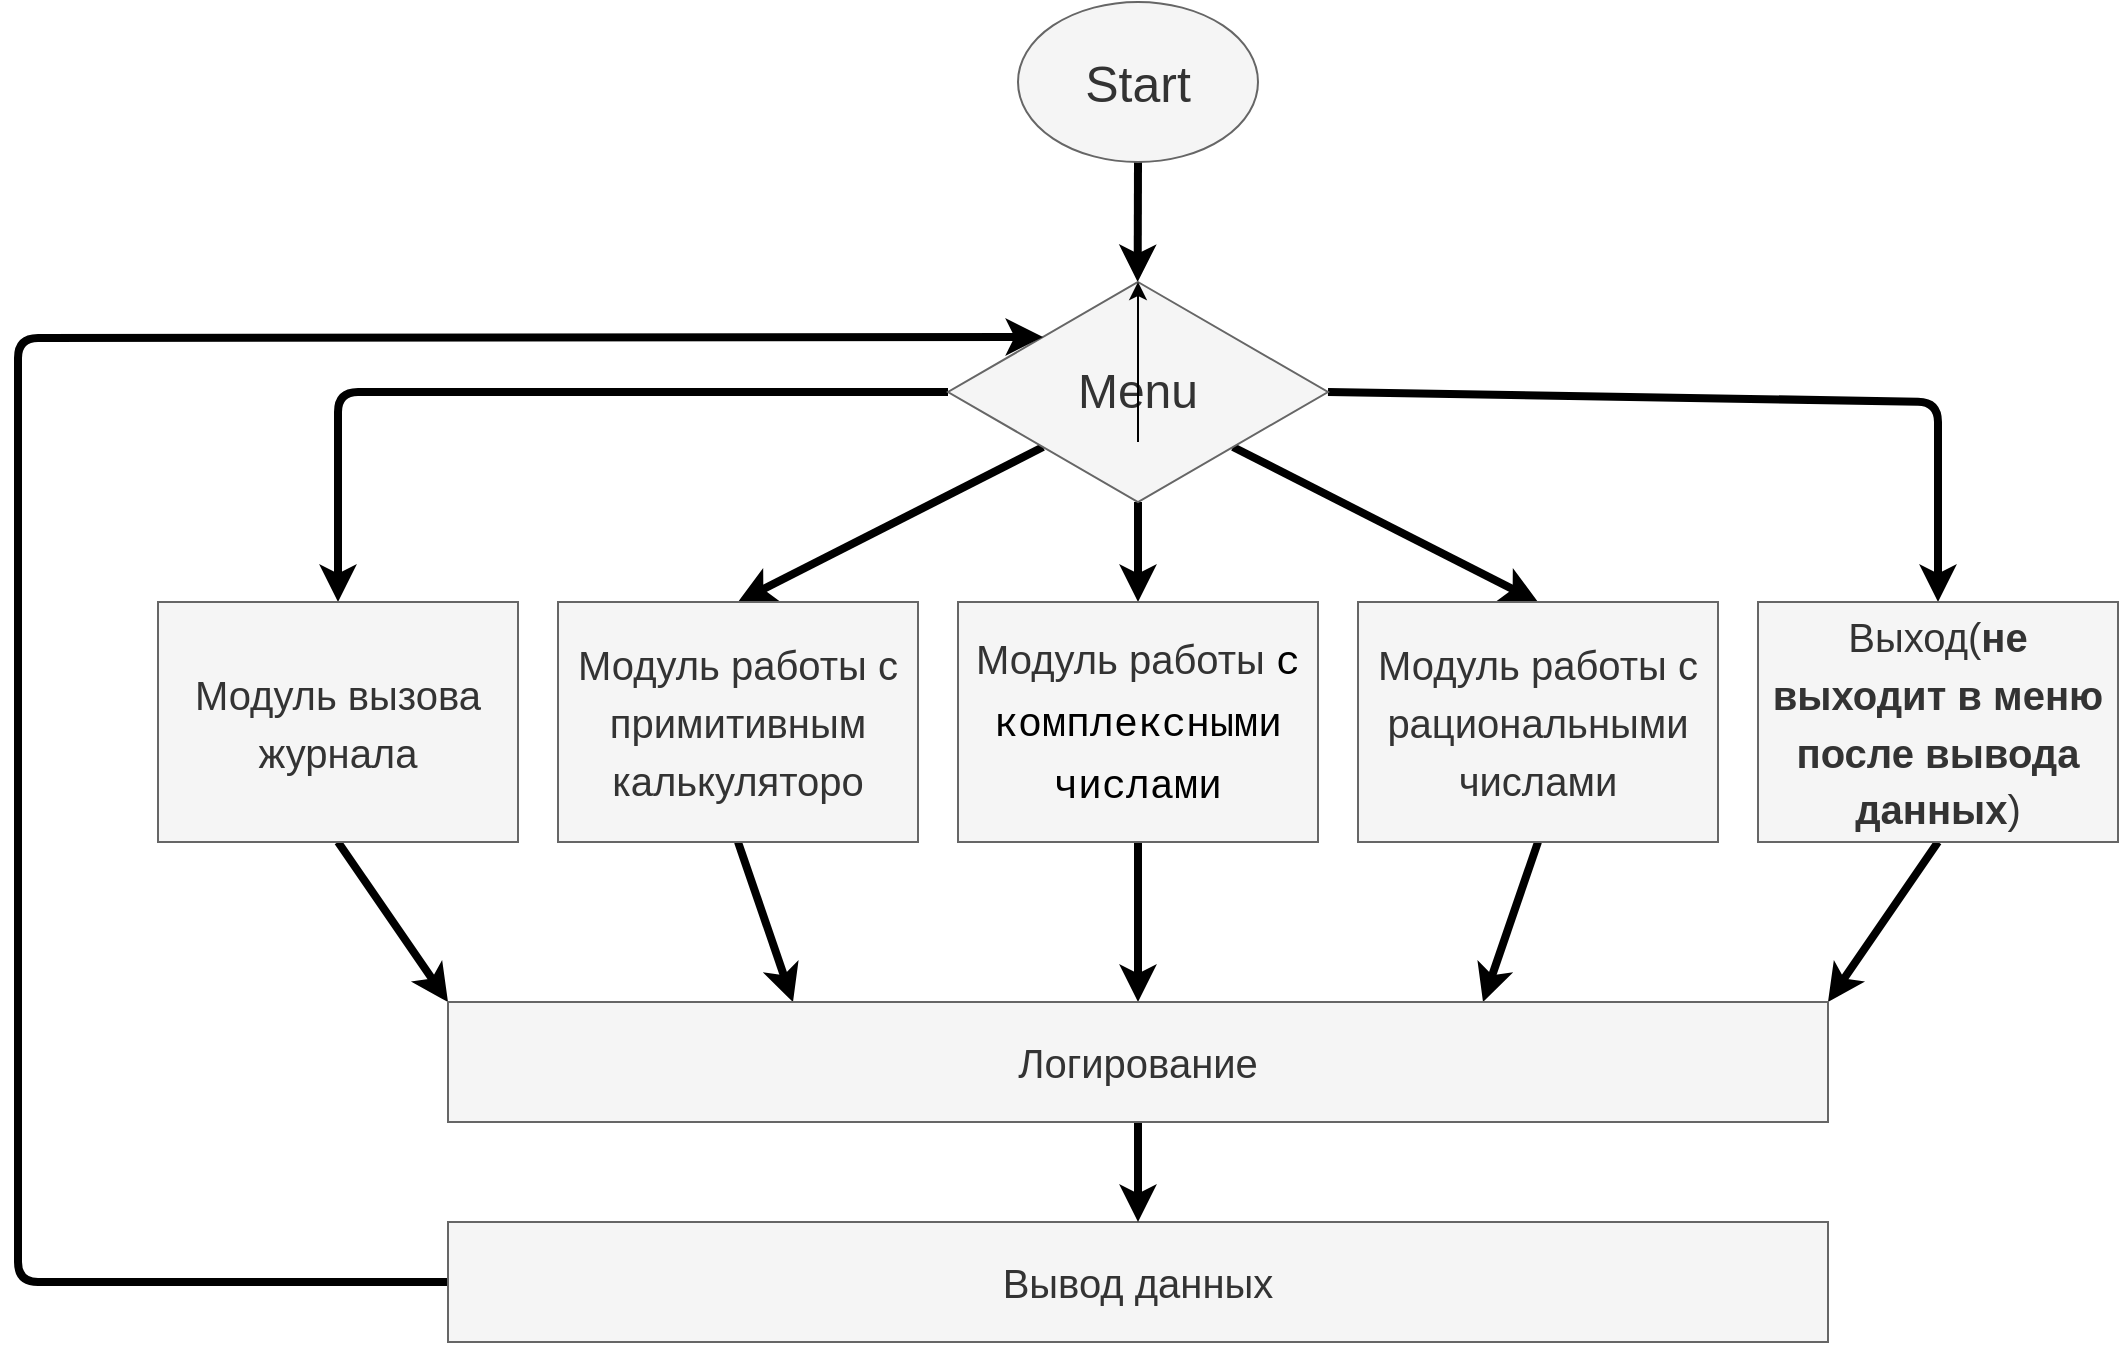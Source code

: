<mxfile>
    <diagram id="U30AVJtmtA1cg2tHa65M" name="Страница 1">
        <mxGraphModel dx="1923" dy="780" grid="1" gridSize="10" guides="1" tooltips="1" connect="1" arrows="1" fold="1" page="1" pageScale="1" pageWidth="827" pageHeight="1169" math="0" shadow="0">
            <root>
                <mxCell id="0"/>
                <mxCell id="1" parent="0"/>
                <mxCell id="12" style="edgeStyle=none;html=1;exitX=0.5;exitY=1;exitDx=0;exitDy=0;fontSize=24;strokeWidth=4;" edge="1" parent="1" source="3">
                    <mxGeometry relative="1" as="geometry">
                        <mxPoint x="399.824" y="200" as="targetPoint"/>
                    </mxGeometry>
                </mxCell>
                <mxCell id="3" value="&lt;font style=&quot;font-size: 25px&quot;&gt;Start&lt;/font&gt;" style="ellipse;whiteSpace=wrap;html=1;strokeColor=#666666;fillColor=#f5f5f5;fontColor=#333333;" vertex="1" parent="1">
                    <mxGeometry x="340" y="60" width="120" height="80" as="geometry"/>
                </mxCell>
                <mxCell id="15" style="edgeStyle=none;html=1;exitX=0;exitY=1;exitDx=0;exitDy=0;entryX=0.5;entryY=0;entryDx=0;entryDy=0;fontSize=20;strokeWidth=4;" edge="1" parent="1" source="4" target="10">
                    <mxGeometry relative="1" as="geometry"/>
                </mxCell>
                <mxCell id="19" style="edgeStyle=none;html=1;exitX=1;exitY=1;exitDx=0;exitDy=0;entryX=0.5;entryY=0;entryDx=0;entryDy=0;fontSize=20;fontColor=#000000;strokeWidth=4;" edge="1" parent="1" source="4" target="18">
                    <mxGeometry relative="1" as="geometry"/>
                </mxCell>
                <mxCell id="22" style="edgeStyle=none;html=1;exitX=0.5;exitY=1;exitDx=0;exitDy=0;entryX=0.5;entryY=0;entryDx=0;entryDy=0;fontSize=20;fontColor=#000000;strokeWidth=4;" edge="1" parent="1" source="4" target="16">
                    <mxGeometry relative="1" as="geometry"/>
                </mxCell>
                <mxCell id="37" style="edgeStyle=none;html=1;exitX=0;exitY=0.5;exitDx=0;exitDy=0;entryX=0.5;entryY=0;entryDx=0;entryDy=0;fontSize=20;fontColor=#000000;strokeWidth=4;" edge="1" parent="1" source="4" target="13">
                    <mxGeometry relative="1" as="geometry">
                        <Array as="points">
                            <mxPoint y="255"/>
                        </Array>
                    </mxGeometry>
                </mxCell>
                <mxCell id="38" style="edgeStyle=none;html=1;exitX=1;exitY=0.5;exitDx=0;exitDy=0;entryX=0.5;entryY=0;entryDx=0;entryDy=0;fontSize=20;fontColor=#000000;strokeWidth=4;" edge="1" parent="1" source="4" target="20">
                    <mxGeometry relative="1" as="geometry">
                        <Array as="points">
                            <mxPoint x="800" y="260"/>
                        </Array>
                    </mxGeometry>
                </mxCell>
                <mxCell id="4" value="&lt;font style=&quot;font-size: 24px&quot;&gt;Menu&lt;/font&gt;" style="rhombus;whiteSpace=wrap;html=1;strokeColor=#666666;fillColor=#f5f5f5;fontColor=#333333;" vertex="1" parent="1">
                    <mxGeometry x="305" y="200" width="190" height="110" as="geometry"/>
                </mxCell>
                <mxCell id="9" style="edgeStyle=none;html=1;exitX=0.5;exitY=1;exitDx=0;exitDy=0;entryX=0.5;entryY=0;entryDx=0;entryDy=0;fontSize=24;" edge="1" parent="1" target="4">
                    <mxGeometry relative="1" as="geometry">
                        <mxPoint x="400" y="280" as="sourcePoint"/>
                    </mxGeometry>
                </mxCell>
                <mxCell id="29" style="edgeStyle=none;html=1;exitX=0.5;exitY=1;exitDx=0;exitDy=0;entryX=0.25;entryY=0;entryDx=0;entryDy=0;fontSize=20;fontColor=#000000;strokeWidth=4;" edge="1" parent="1" source="10" target="27">
                    <mxGeometry relative="1" as="geometry"/>
                </mxCell>
                <mxCell id="10" value="&lt;font style=&quot;font-size: 20px&quot;&gt;Модуль работы с примитивным калькуляторо&lt;/font&gt;" style="rounded=0;whiteSpace=wrap;html=1;fontSize=24;strokeColor=#666666;fillColor=#f5f5f5;fontColor=#333333;" vertex="1" parent="1">
                    <mxGeometry x="110" y="360" width="180" height="120" as="geometry"/>
                </mxCell>
                <mxCell id="35" style="edgeStyle=none;html=1;exitX=0.5;exitY=1;exitDx=0;exitDy=0;entryX=0;entryY=0;entryDx=0;entryDy=0;fontSize=20;fontColor=#000000;strokeWidth=4;" edge="1" parent="1" source="13" target="27">
                    <mxGeometry relative="1" as="geometry"/>
                </mxCell>
                <mxCell id="13" value="&lt;font style=&quot;font-size: 20px&quot;&gt;Модуль вызова журнала&lt;/font&gt;" style="rounded=0;whiteSpace=wrap;html=1;fontSize=24;strokeColor=#666666;fillColor=#f5f5f5;fontColor=#333333;" vertex="1" parent="1">
                    <mxGeometry x="-90" y="360" width="180" height="120" as="geometry"/>
                </mxCell>
                <mxCell id="31" style="edgeStyle=none;html=1;exitX=0.5;exitY=1;exitDx=0;exitDy=0;entryX=0.5;entryY=0;entryDx=0;entryDy=0;fontSize=20;fontColor=#000000;strokeWidth=4;" edge="1" parent="1" source="16" target="27">
                    <mxGeometry relative="1" as="geometry"/>
                </mxCell>
                <mxCell id="16" value="&lt;font&gt;&lt;font style=&quot;font-size: 20px&quot;&gt;Модуль работы&amp;nbsp;&lt;/font&gt;&lt;span style=&quot;font-family: &amp;#34;consolas&amp;#34; , &amp;#34;courier new&amp;#34; , monospace&quot;&gt;&lt;font color=&quot;#000000&quot; style=&quot;font-size: 20px&quot;&gt;с комплексными числами&lt;/font&gt;&lt;/span&gt;&lt;/font&gt;" style="rounded=0;whiteSpace=wrap;html=1;fontSize=24;strokeColor=#666666;fillColor=#f5f5f5;fontColor=#333333;" vertex="1" parent="1">
                    <mxGeometry x="310" y="360" width="180" height="120" as="geometry"/>
                </mxCell>
                <mxCell id="30" style="edgeStyle=none;html=1;exitX=0.5;exitY=1;exitDx=0;exitDy=0;entryX=0.75;entryY=0;entryDx=0;entryDy=0;fontSize=20;fontColor=#000000;strokeWidth=4;" edge="1" parent="1" source="18" target="27">
                    <mxGeometry relative="1" as="geometry"/>
                </mxCell>
                <mxCell id="18" value="&lt;font style=&quot;font-size: 20px&quot;&gt;Модуль работы с рациональными числами&lt;/font&gt;" style="rounded=0;whiteSpace=wrap;html=1;fontSize=24;strokeColor=#666666;fillColor=#f5f5f5;fontColor=#333333;" vertex="1" parent="1">
                    <mxGeometry x="510" y="360" width="180" height="120" as="geometry"/>
                </mxCell>
                <mxCell id="36" style="edgeStyle=none;html=1;exitX=0.5;exitY=1;exitDx=0;exitDy=0;entryX=1;entryY=0;entryDx=0;entryDy=0;fontSize=20;fontColor=#000000;strokeWidth=4;" edge="1" parent="1" source="20" target="27">
                    <mxGeometry relative="1" as="geometry"/>
                </mxCell>
                <mxCell id="20" value="&lt;font style=&quot;font-size: 20px&quot;&gt;Выход(&lt;b&gt;не выходит в меню после вывода данных&lt;/b&gt;)&lt;/font&gt;" style="rounded=0;whiteSpace=wrap;html=1;fontSize=24;strokeColor=#666666;fillColor=#f5f5f5;fontColor=#333333;" vertex="1" parent="1">
                    <mxGeometry x="710" y="360" width="180" height="120" as="geometry"/>
                </mxCell>
                <mxCell id="39" style="edgeStyle=none;html=1;exitX=0;exitY=0.5;exitDx=0;exitDy=0;entryX=0;entryY=0;entryDx=0;entryDy=0;fontSize=20;fontColor=#000000;strokeWidth=4;" edge="1" parent="1" source="23" target="4">
                    <mxGeometry relative="1" as="geometry">
                        <Array as="points">
                            <mxPoint x="-160" y="700"/>
                            <mxPoint x="-160" y="228"/>
                        </Array>
                    </mxGeometry>
                </mxCell>
                <mxCell id="23" value="Вывод данных" style="rounded=0;whiteSpace=wrap;html=1;labelBackgroundColor=none;fontSize=20;fontColor=#333333;strokeColor=#666666;fillColor=#f5f5f5;" vertex="1" parent="1">
                    <mxGeometry x="55" y="670" width="690" height="60" as="geometry"/>
                </mxCell>
                <mxCell id="32" style="edgeStyle=none;html=1;exitX=0.5;exitY=1;exitDx=0;exitDy=0;entryX=0.5;entryY=0;entryDx=0;entryDy=0;fontSize=20;fontColor=#000000;strokeWidth=4;" edge="1" parent="1" source="27" target="23">
                    <mxGeometry relative="1" as="geometry"/>
                </mxCell>
                <mxCell id="27" value="Логирование" style="rounded=0;whiteSpace=wrap;html=1;labelBackgroundColor=none;fontSize=20;fontColor=#333333;strokeColor=#666666;fillColor=#f5f5f5;" vertex="1" parent="1">
                    <mxGeometry x="55" y="560" width="690" height="60" as="geometry"/>
                </mxCell>
            </root>
        </mxGraphModel>
    </diagram>
</mxfile>